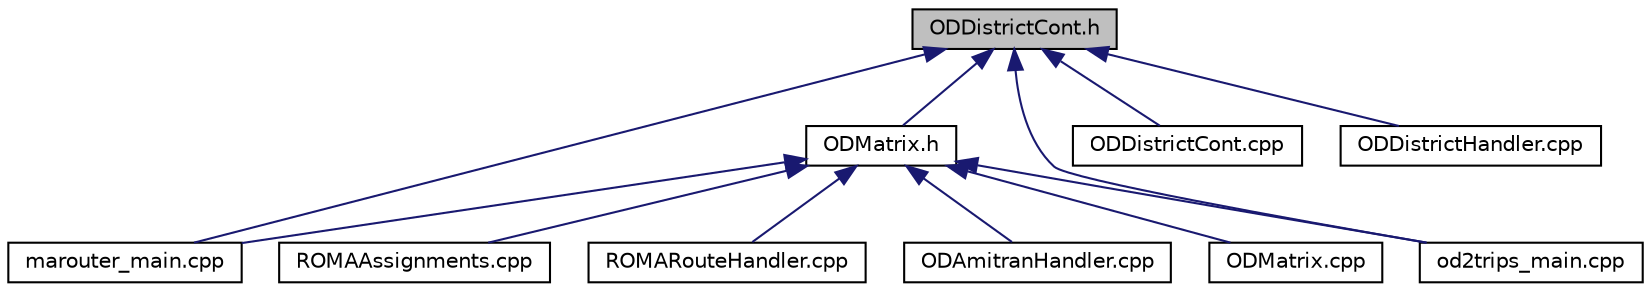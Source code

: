 digraph "ODDistrictCont.h"
{
  edge [fontname="Helvetica",fontsize="10",labelfontname="Helvetica",labelfontsize="10"];
  node [fontname="Helvetica",fontsize="10",shape=record];
  Node19 [label="ODDistrictCont.h",height=0.2,width=0.4,color="black", fillcolor="grey75", style="filled", fontcolor="black"];
  Node19 -> Node20 [dir="back",color="midnightblue",fontsize="10",style="solid",fontname="Helvetica"];
  Node20 [label="marouter_main.cpp",height=0.2,width=0.4,color="black", fillcolor="white", style="filled",URL="$df/ddb/marouter__main_8cpp.html"];
  Node19 -> Node21 [dir="back",color="midnightblue",fontsize="10",style="solid",fontname="Helvetica"];
  Node21 [label="ODMatrix.h",height=0.2,width=0.4,color="black", fillcolor="white", style="filled",URL="$d6/dc7/_o_d_matrix_8h.html"];
  Node21 -> Node20 [dir="back",color="midnightblue",fontsize="10",style="solid",fontname="Helvetica"];
  Node21 -> Node22 [dir="back",color="midnightblue",fontsize="10",style="solid",fontname="Helvetica"];
  Node22 [label="ROMAAssignments.cpp",height=0.2,width=0.4,color="black", fillcolor="white", style="filled",URL="$d3/d22/_r_o_m_a_assignments_8cpp.html"];
  Node21 -> Node23 [dir="back",color="midnightblue",fontsize="10",style="solid",fontname="Helvetica"];
  Node23 [label="ROMARouteHandler.cpp",height=0.2,width=0.4,color="black", fillcolor="white", style="filled",URL="$dd/ddf/_r_o_m_a_route_handler_8cpp.html"];
  Node21 -> Node24 [dir="back",color="midnightblue",fontsize="10",style="solid",fontname="Helvetica"];
  Node24 [label="ODAmitranHandler.cpp",height=0.2,width=0.4,color="black", fillcolor="white", style="filled",URL="$d1/dae/_o_d_amitran_handler_8cpp.html"];
  Node21 -> Node25 [dir="back",color="midnightblue",fontsize="10",style="solid",fontname="Helvetica"];
  Node25 [label="ODMatrix.cpp",height=0.2,width=0.4,color="black", fillcolor="white", style="filled",URL="$de/d2b/_o_d_matrix_8cpp.html"];
  Node21 -> Node26 [dir="back",color="midnightblue",fontsize="10",style="solid",fontname="Helvetica"];
  Node26 [label="od2trips_main.cpp",height=0.2,width=0.4,color="black", fillcolor="white", style="filled",URL="$d7/d6e/od2trips__main_8cpp.html"];
  Node19 -> Node27 [dir="back",color="midnightblue",fontsize="10",style="solid",fontname="Helvetica"];
  Node27 [label="ODDistrictCont.cpp",height=0.2,width=0.4,color="black", fillcolor="white", style="filled",URL="$d0/d29/_o_d_district_cont_8cpp.html"];
  Node19 -> Node28 [dir="back",color="midnightblue",fontsize="10",style="solid",fontname="Helvetica"];
  Node28 [label="ODDistrictHandler.cpp",height=0.2,width=0.4,color="black", fillcolor="white", style="filled",URL="$d4/de3/_o_d_district_handler_8cpp.html"];
  Node19 -> Node26 [dir="back",color="midnightblue",fontsize="10",style="solid",fontname="Helvetica"];
}
